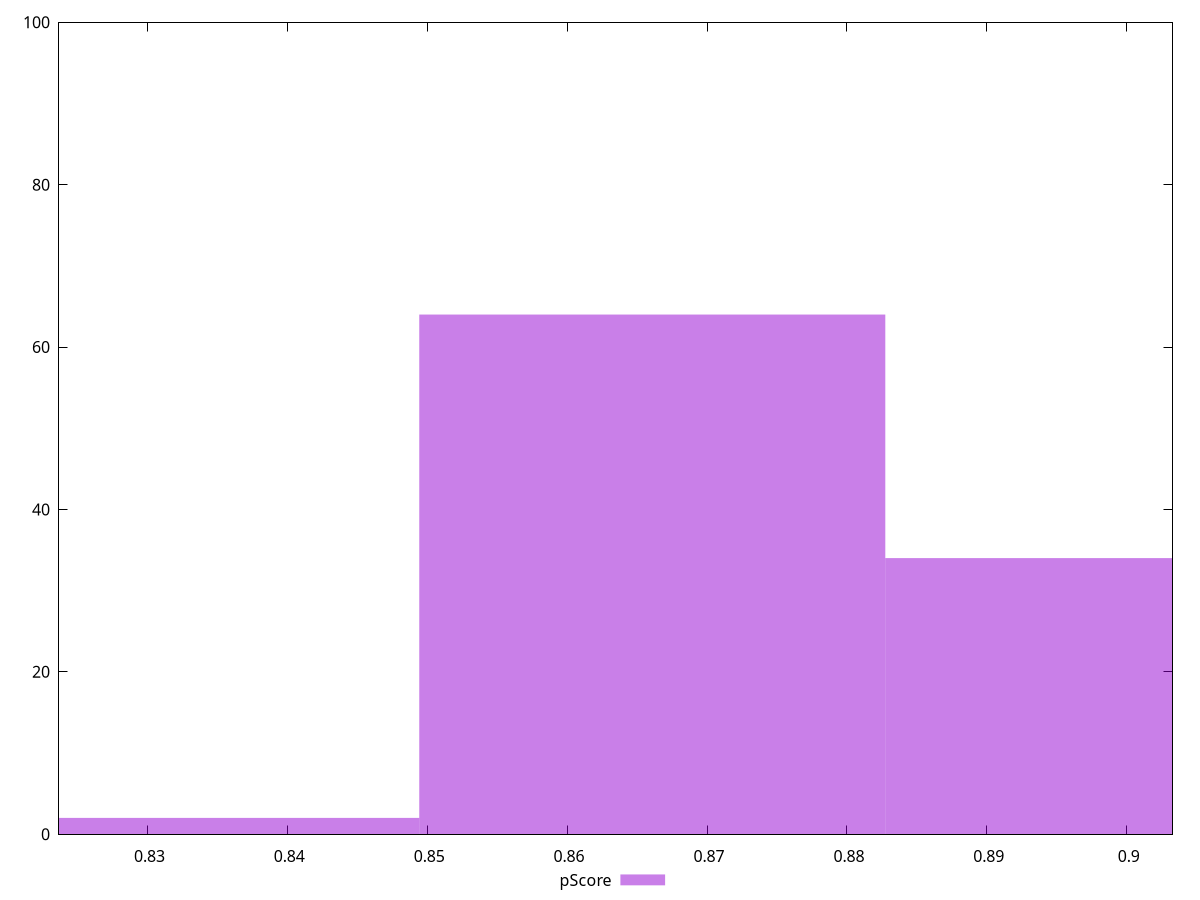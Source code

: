 reset

$pScore <<EOF
0.8327758157178029 2
0.8993978809752271 34
0.866086848346515 64
EOF

set key outside below
set boxwidth 0.033311032628712114
set xrange [0.8236809769080067:0.9032705256820865]
set yrange [0:100]
set trange [0:100]
set style fill transparent solid 0.5 noborder
set terminal svg size 640, 490 enhanced background rgb 'white'
set output "report_00026_2021-02-22T21:38:55.199Z/first-meaningful-paint/samples/pages/pScore/histogram.svg"

plot $pScore title "pScore" with boxes

reset
